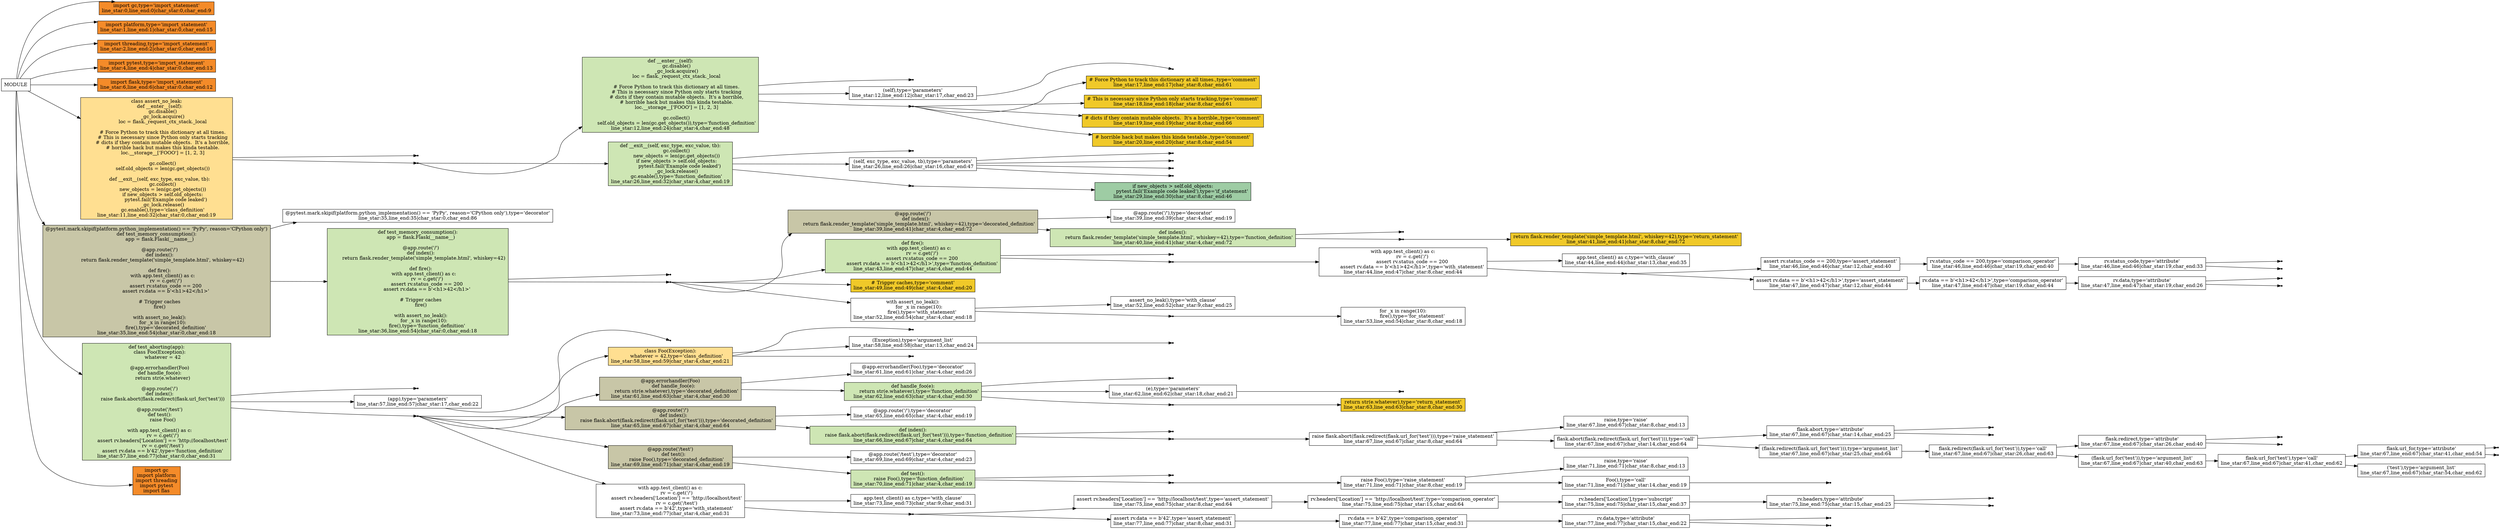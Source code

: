 digraph G{
rankdir="LR";
"MODULE"[shape="box",fillcolor="white",style=filled];
"import gc,type='import_statement'\nline_star:0,line_end:0|char_star:0,char_end:9"[shape="box",fillcolor="#f48b29",style=filled];
"MODULE"->"import gc,type='import_statement'\nline_star:0,line_end:0|char_star:0,char_end:9";
"import platform,type='import_statement'\nline_star:1,line_end:1|char_star:0,char_end:15"[shape="box",fillcolor="#f48b29",style=filled];
"MODULE"->"import platform,type='import_statement'\nline_star:1,line_end:1|char_star:0,char_end:15";
"import threading,type='import_statement'\nline_star:2,line_end:2|char_star:0,char_end:16"[shape="box",fillcolor="#f48b29",style=filled];
"MODULE"->"import threading,type='import_statement'\nline_star:2,line_end:2|char_star:0,char_end:16";
"import pytest,type='import_statement'\nline_star:4,line_end:4|char_star:0,char_end:13"[shape="box",fillcolor="#f48b29",style=filled];
"MODULE"->"import pytest,type='import_statement'\nline_star:4,line_end:4|char_star:0,char_end:13";
"import flask,type='import_statement'\nline_star:6,line_end:6|char_star:0,char_end:12"[shape="box",fillcolor="#f48b29",style=filled];
"MODULE"->"import flask,type='import_statement'\nline_star:6,line_end:6|char_star:0,char_end:12";
"class assert_no_leak:\n    def __enter__(self):\n        gc.disable()\n        _gc_lock.acquire()\n        loc = flask._request_ctx_stack._local\n\n        # Force Python to track this dictionary at all times.\n        # This is necessary since Python only starts tracking\n        # dicts if they contain mutable objects.  It's a horrible,\n        # horrible hack but makes this kinda testable.\n        loc.__storage__['FOOO'] = [1, 2, 3]\n\n        gc.collect()\n        self.old_objects = len(gc.get_objects())\n\n    def __exit__(self, exc_type, exc_value, tb):\n        gc.collect()\n        new_objects = len(gc.get_objects())\n        if new_objects > self.old_objects:\n            pytest.fail('Example code leaked')\n        _gc_lock.release()\n        gc.enable(),type='class_definition'\nline_star:11,line_end:32|char_star:0,char_end:19"[shape="box",fillcolor="#ffdf91",style=filled];
"MODULE"->"class assert_no_leak:\n    def __enter__(self):\n        gc.disable()\n        _gc_lock.acquire()\n        loc = flask._request_ctx_stack._local\n\n        # Force Python to track this dictionary at all times.\n        # This is necessary since Python only starts tracking\n        # dicts if they contain mutable objects.  It's a horrible,\n        # horrible hack but makes this kinda testable.\n        loc.__storage__['FOOO'] = [1, 2, 3]\n\n        gc.collect()\n        self.old_objects = len(gc.get_objects())\n\n    def __exit__(self, exc_type, exc_value, tb):\n        gc.collect()\n        new_objects = len(gc.get_objects())\n        if new_objects > self.old_objects:\n            pytest.fail('Example code leaked')\n        _gc_lock.release()\n        gc.enable(),type='class_definition'\nline_star:11,line_end:32|char_star:0,char_end:19";
"assert_no_leak,type='identifier'\nline_star:11,line_end:11|char_star:6,char_end:20"[shape="point",fillcolor="#121013",style=filled];
"class assert_no_leak:\n    def __enter__(self):\n        gc.disable()\n        _gc_lock.acquire()\n        loc = flask._request_ctx_stack._local\n\n        # Force Python to track this dictionary at all times.\n        # This is necessary since Python only starts tracking\n        # dicts if they contain mutable objects.  It's a horrible,\n        # horrible hack but makes this kinda testable.\n        loc.__storage__['FOOO'] = [1, 2, 3]\n\n        gc.collect()\n        self.old_objects = len(gc.get_objects())\n\n    def __exit__(self, exc_type, exc_value, tb):\n        gc.collect()\n        new_objects = len(gc.get_objects())\n        if new_objects > self.old_objects:\n            pytest.fail('Example code leaked')\n        _gc_lock.release()\n        gc.enable(),type='class_definition'\nline_star:11,line_end:32|char_star:0,char_end:19"->"assert_no_leak,type='identifier'\nline_star:11,line_end:11|char_star:6,char_end:20";
"type='INFORMATION BLOCK'\nline_star:12,line_end:32|char_star:4,char_end:19"[shape="point",fillcolor="#121013",style=filled];
"class assert_no_leak:\n    def __enter__(self):\n        gc.disable()\n        _gc_lock.acquire()\n        loc = flask._request_ctx_stack._local\n\n        # Force Python to track this dictionary at all times.\n        # This is necessary since Python only starts tracking\n        # dicts if they contain mutable objects.  It's a horrible,\n        # horrible hack but makes this kinda testable.\n        loc.__storage__['FOOO'] = [1, 2, 3]\n\n        gc.collect()\n        self.old_objects = len(gc.get_objects())\n\n    def __exit__(self, exc_type, exc_value, tb):\n        gc.collect()\n        new_objects = len(gc.get_objects())\n        if new_objects > self.old_objects:\n            pytest.fail('Example code leaked')\n        _gc_lock.release()\n        gc.enable(),type='class_definition'\nline_star:11,line_end:32|char_star:0,char_end:19"->"type='INFORMATION BLOCK'\nline_star:12,line_end:32|char_star:4,char_end:19";
"def __enter__(self):\n        gc.disable()\n        _gc_lock.acquire()\n        loc = flask._request_ctx_stack._local\n\n        # Force Python to track this dictionary at all times.\n        # This is necessary since Python only starts tracking\n        # dicts if they contain mutable objects.  It's a horrible,\n        # horrible hack but makes this kinda testable.\n        loc.__storage__['FOOO'] = [1, 2, 3]\n\n        gc.collect()\n        self.old_objects = len(gc.get_objects()),type='function_definition'\nline_star:12,line_end:24|char_star:4,char_end:48"[shape="box",fillcolor="#cee6b4",style=filled];
"type='INFORMATION BLOCK'\nline_star:12,line_end:32|char_star:4,char_end:19"->"def __enter__(self):\n        gc.disable()\n        _gc_lock.acquire()\n        loc = flask._request_ctx_stack._local\n\n        # Force Python to track this dictionary at all times.\n        # This is necessary since Python only starts tracking\n        # dicts if they contain mutable objects.  It's a horrible,\n        # horrible hack but makes this kinda testable.\n        loc.__storage__['FOOO'] = [1, 2, 3]\n\n        gc.collect()\n        self.old_objects = len(gc.get_objects()),type='function_definition'\nline_star:12,line_end:24|char_star:4,char_end:48";
"__enter__,type='identifier'\nline_star:12,line_end:12|char_star:8,char_end:17"[shape="point",fillcolor="#121013",style=filled];
"def __enter__(self):\n        gc.disable()\n        _gc_lock.acquire()\n        loc = flask._request_ctx_stack._local\n\n        # Force Python to track this dictionary at all times.\n        # This is necessary since Python only starts tracking\n        # dicts if they contain mutable objects.  It's a horrible,\n        # horrible hack but makes this kinda testable.\n        loc.__storage__['FOOO'] = [1, 2, 3]\n\n        gc.collect()\n        self.old_objects = len(gc.get_objects()),type='function_definition'\nline_star:12,line_end:24|char_star:4,char_end:48"->"__enter__,type='identifier'\nline_star:12,line_end:12|char_star:8,char_end:17";
"(self),type='parameters'\nline_star:12,line_end:12|char_star:17,char_end:23"[shape="box",fillcolor="white",style=filled];
"def __enter__(self):\n        gc.disable()\n        _gc_lock.acquire()\n        loc = flask._request_ctx_stack._local\n\n        # Force Python to track this dictionary at all times.\n        # This is necessary since Python only starts tracking\n        # dicts if they contain mutable objects.  It's a horrible,\n        # horrible hack but makes this kinda testable.\n        loc.__storage__['FOOO'] = [1, 2, 3]\n\n        gc.collect()\n        self.old_objects = len(gc.get_objects()),type='function_definition'\nline_star:12,line_end:24|char_star:4,char_end:48"->"(self),type='parameters'\nline_star:12,line_end:12|char_star:17,char_end:23";
"self,type='identifier'\nline_star:12,line_end:12|char_star:18,char_end:22"[shape="point",fillcolor="#121013",style=filled];
"(self),type='parameters'\nline_star:12,line_end:12|char_star:17,char_end:23"->"self,type='identifier'\nline_star:12,line_end:12|char_star:18,char_end:22";
"type='INFORMATION BLOCK'\nline_star:13,line_end:24|char_star:8,char_end:48"[shape="point",fillcolor="#121013",style=filled];
"def __enter__(self):\n        gc.disable()\n        _gc_lock.acquire()\n        loc = flask._request_ctx_stack._local\n\n        # Force Python to track this dictionary at all times.\n        # This is necessary since Python only starts tracking\n        # dicts if they contain mutable objects.  It's a horrible,\n        # horrible hack but makes this kinda testable.\n        loc.__storage__['FOOO'] = [1, 2, 3]\n\n        gc.collect()\n        self.old_objects = len(gc.get_objects()),type='function_definition'\nline_star:12,line_end:24|char_star:4,char_end:48"->"type='INFORMATION BLOCK'\nline_star:13,line_end:24|char_star:8,char_end:48";
"# Force Python to track this dictionary at all times.,type='comment'\nline_star:17,line_end:17|char_star:8,char_end:61"[shape="box",fillcolor="#f0c929",style=filled];
"type='INFORMATION BLOCK'\nline_star:13,line_end:24|char_star:8,char_end:48"->"# Force Python to track this dictionary at all times.,type='comment'\nline_star:17,line_end:17|char_star:8,char_end:61";
"# This is necessary since Python only starts tracking,type='comment'\nline_star:18,line_end:18|char_star:8,char_end:61"[shape="box",fillcolor="#f0c929",style=filled];
"type='INFORMATION BLOCK'\nline_star:13,line_end:24|char_star:8,char_end:48"->"# This is necessary since Python only starts tracking,type='comment'\nline_star:18,line_end:18|char_star:8,char_end:61";
"# dicts if they contain mutable objects.  It's a horrible,,type='comment'\nline_star:19,line_end:19|char_star:8,char_end:66"[shape="box",fillcolor="#f0c929",style=filled];
"type='INFORMATION BLOCK'\nline_star:13,line_end:24|char_star:8,char_end:48"->"# dicts if they contain mutable objects.  It's a horrible,,type='comment'\nline_star:19,line_end:19|char_star:8,char_end:66";
"# horrible hack but makes this kinda testable.,type='comment'\nline_star:20,line_end:20|char_star:8,char_end:54"[shape="box",fillcolor="#f0c929",style=filled];
"type='INFORMATION BLOCK'\nline_star:13,line_end:24|char_star:8,char_end:48"->"# horrible hack but makes this kinda testable.,type='comment'\nline_star:20,line_end:20|char_star:8,char_end:54";
"def __exit__(self, exc_type, exc_value, tb):\n        gc.collect()\n        new_objects = len(gc.get_objects())\n        if new_objects > self.old_objects:\n            pytest.fail('Example code leaked')\n        _gc_lock.release()\n        gc.enable(),type='function_definition'\nline_star:26,line_end:32|char_star:4,char_end:19"[shape="box",fillcolor="#cee6b4",style=filled];
"type='INFORMATION BLOCK'\nline_star:12,line_end:32|char_star:4,char_end:19"->"def __exit__(self, exc_type, exc_value, tb):\n        gc.collect()\n        new_objects = len(gc.get_objects())\n        if new_objects > self.old_objects:\n            pytest.fail('Example code leaked')\n        _gc_lock.release()\n        gc.enable(),type='function_definition'\nline_star:26,line_end:32|char_star:4,char_end:19";
"__exit__,type='identifier'\nline_star:26,line_end:26|char_star:8,char_end:16"[shape="point",fillcolor="#121013",style=filled];
"def __exit__(self, exc_type, exc_value, tb):\n        gc.collect()\n        new_objects = len(gc.get_objects())\n        if new_objects > self.old_objects:\n            pytest.fail('Example code leaked')\n        _gc_lock.release()\n        gc.enable(),type='function_definition'\nline_star:26,line_end:32|char_star:4,char_end:19"->"__exit__,type='identifier'\nline_star:26,line_end:26|char_star:8,char_end:16";
"(self, exc_type, exc_value, tb),type='parameters'\nline_star:26,line_end:26|char_star:16,char_end:47"[shape="box",fillcolor="white",style=filled];
"def __exit__(self, exc_type, exc_value, tb):\n        gc.collect()\n        new_objects = len(gc.get_objects())\n        if new_objects > self.old_objects:\n            pytest.fail('Example code leaked')\n        _gc_lock.release()\n        gc.enable(),type='function_definition'\nline_star:26,line_end:32|char_star:4,char_end:19"->"(self, exc_type, exc_value, tb),type='parameters'\nline_star:26,line_end:26|char_star:16,char_end:47";
"self,type='identifier'\nline_star:26,line_end:26|char_star:17,char_end:21"[shape="point",fillcolor="#121013",style=filled];
"(self, exc_type, exc_value, tb),type='parameters'\nline_star:26,line_end:26|char_star:16,char_end:47"->"self,type='identifier'\nline_star:26,line_end:26|char_star:17,char_end:21";
"exc_type,type='identifier'\nline_star:26,line_end:26|char_star:23,char_end:31"[shape="point",fillcolor="#121013",style=filled];
"(self, exc_type, exc_value, tb),type='parameters'\nline_star:26,line_end:26|char_star:16,char_end:47"->"exc_type,type='identifier'\nline_star:26,line_end:26|char_star:23,char_end:31";
"exc_value,type='identifier'\nline_star:26,line_end:26|char_star:33,char_end:42"[shape="point",fillcolor="#121013",style=filled];
"(self, exc_type, exc_value, tb),type='parameters'\nline_star:26,line_end:26|char_star:16,char_end:47"->"exc_value,type='identifier'\nline_star:26,line_end:26|char_star:33,char_end:42";
"tb,type='identifier'\nline_star:26,line_end:26|char_star:44,char_end:46"[shape="point",fillcolor="#121013",style=filled];
"(self, exc_type, exc_value, tb),type='parameters'\nline_star:26,line_end:26|char_star:16,char_end:47"->"tb,type='identifier'\nline_star:26,line_end:26|char_star:44,char_end:46";
"type='INFORMATION BLOCK'\nline_star:27,line_end:32|char_star:8,char_end:19"[shape="point",fillcolor="#121013",style=filled];
"def __exit__(self, exc_type, exc_value, tb):\n        gc.collect()\n        new_objects = len(gc.get_objects())\n        if new_objects > self.old_objects:\n            pytest.fail('Example code leaked')\n        _gc_lock.release()\n        gc.enable(),type='function_definition'\nline_star:26,line_end:32|char_star:4,char_end:19"->"type='INFORMATION BLOCK'\nline_star:27,line_end:32|char_star:8,char_end:19";
"if new_objects > self.old_objects:\n            pytest.fail('Example code leaked'),type='if_statement'\nline_star:29,line_end:30|char_star:8,char_end:46"[shape="box",fillcolor="#9ecca4",style=filled];
"type='INFORMATION BLOCK'\nline_star:27,line_end:32|char_star:8,char_end:19"->"if new_objects > self.old_objects:\n            pytest.fail('Example code leaked'),type='if_statement'\nline_star:29,line_end:30|char_star:8,char_end:46";
"@pytest.mark.skipif(platform.python_implementation() == 'PyPy', reason='CPython only')\ndef test_memory_consumption():\n    app = flask.Flask(__name__)\n\n    @app.route('/')\n    def index():\n        return flask.render_template('simple_template.html', whiskey=42)\n\n    def fire():\n        with app.test_client() as c:\n            rv = c.get('/')\n            assert rv.status_code == 200\n            assert rv.data == b'<h1>42</h1>'\n\n    # Trigger caches\n    fire()\n\n    with assert_no_leak():\n        for _x in range(10):\n            fire(),type='decorated_definition'\nline_star:35,line_end:54|char_star:0,char_end:18"[shape="box",fillcolor="#c8c6a7",style=filled];
"MODULE"->"@pytest.mark.skipif(platform.python_implementation() == 'PyPy', reason='CPython only')\ndef test_memory_consumption():\n    app = flask.Flask(__name__)\n\n    @app.route('/')\n    def index():\n        return flask.render_template('simple_template.html', whiskey=42)\n\n    def fire():\n        with app.test_client() as c:\n            rv = c.get('/')\n            assert rv.status_code == 200\n            assert rv.data == b'<h1>42</h1>'\n\n    # Trigger caches\n    fire()\n\n    with assert_no_leak():\n        for _x in range(10):\n            fire(),type='decorated_definition'\nline_star:35,line_end:54|char_star:0,char_end:18";
"@pytest.mark.skipif(platform.python_implementation() == 'PyPy', reason='CPython only'),type='decorator'\nline_star:35,line_end:35|char_star:0,char_end:86"[shape="box",fillcolor="white",style=filled];
"@pytest.mark.skipif(platform.python_implementation() == 'PyPy', reason='CPython only')\ndef test_memory_consumption():\n    app = flask.Flask(__name__)\n\n    @app.route('/')\n    def index():\n        return flask.render_template('simple_template.html', whiskey=42)\n\n    def fire():\n        with app.test_client() as c:\n            rv = c.get('/')\n            assert rv.status_code == 200\n            assert rv.data == b'<h1>42</h1>'\n\n    # Trigger caches\n    fire()\n\n    with assert_no_leak():\n        for _x in range(10):\n            fire(),type='decorated_definition'\nline_star:35,line_end:54|char_star:0,char_end:18"->"@pytest.mark.skipif(platform.python_implementation() == 'PyPy', reason='CPython only'),type='decorator'\nline_star:35,line_end:35|char_star:0,char_end:86";
"def test_memory_consumption():\n    app = flask.Flask(__name__)\n\n    @app.route('/')\n    def index():\n        return flask.render_template('simple_template.html', whiskey=42)\n\n    def fire():\n        with app.test_client() as c:\n            rv = c.get('/')\n            assert rv.status_code == 200\n            assert rv.data == b'<h1>42</h1>'\n\n    # Trigger caches\n    fire()\n\n    with assert_no_leak():\n        for _x in range(10):\n            fire(),type='function_definition'\nline_star:36,line_end:54|char_star:0,char_end:18"[shape="box",fillcolor="#cee6b4",style=filled];
"@pytest.mark.skipif(platform.python_implementation() == 'PyPy', reason='CPython only')\ndef test_memory_consumption():\n    app = flask.Flask(__name__)\n\n    @app.route('/')\n    def index():\n        return flask.render_template('simple_template.html', whiskey=42)\n\n    def fire():\n        with app.test_client() as c:\n            rv = c.get('/')\n            assert rv.status_code == 200\n            assert rv.data == b'<h1>42</h1>'\n\n    # Trigger caches\n    fire()\n\n    with assert_no_leak():\n        for _x in range(10):\n            fire(),type='decorated_definition'\nline_star:35,line_end:54|char_star:0,char_end:18"->"def test_memory_consumption():\n    app = flask.Flask(__name__)\n\n    @app.route('/')\n    def index():\n        return flask.render_template('simple_template.html', whiskey=42)\n\n    def fire():\n        with app.test_client() as c:\n            rv = c.get('/')\n            assert rv.status_code == 200\n            assert rv.data == b'<h1>42</h1>'\n\n    # Trigger caches\n    fire()\n\n    with assert_no_leak():\n        for _x in range(10):\n            fire(),type='function_definition'\nline_star:36,line_end:54|char_star:0,char_end:18";
"test_memory_consumption,type='identifier'\nline_star:36,line_end:36|char_star:4,char_end:27"[shape="point",fillcolor="#121013",style=filled];
"def test_memory_consumption():\n    app = flask.Flask(__name__)\n\n    @app.route('/')\n    def index():\n        return flask.render_template('simple_template.html', whiskey=42)\n\n    def fire():\n        with app.test_client() as c:\n            rv = c.get('/')\n            assert rv.status_code == 200\n            assert rv.data == b'<h1>42</h1>'\n\n    # Trigger caches\n    fire()\n\n    with assert_no_leak():\n        for _x in range(10):\n            fire(),type='function_definition'\nline_star:36,line_end:54|char_star:0,char_end:18"->"test_memory_consumption,type='identifier'\nline_star:36,line_end:36|char_star:4,char_end:27";
"type='INFORMATION BLOCK'\nline_star:37,line_end:54|char_star:4,char_end:18"[shape="point",fillcolor="#121013",style=filled];
"def test_memory_consumption():\n    app = flask.Flask(__name__)\n\n    @app.route('/')\n    def index():\n        return flask.render_template('simple_template.html', whiskey=42)\n\n    def fire():\n        with app.test_client() as c:\n            rv = c.get('/')\n            assert rv.status_code == 200\n            assert rv.data == b'<h1>42</h1>'\n\n    # Trigger caches\n    fire()\n\n    with assert_no_leak():\n        for _x in range(10):\n            fire(),type='function_definition'\nline_star:36,line_end:54|char_star:0,char_end:18"->"type='INFORMATION BLOCK'\nline_star:37,line_end:54|char_star:4,char_end:18";
"@app.route('/')\n    def index():\n        return flask.render_template('simple_template.html', whiskey=42),type='decorated_definition'\nline_star:39,line_end:41|char_star:4,char_end:72"[shape="box",fillcolor="#c8c6a7",style=filled];
"type='INFORMATION BLOCK'\nline_star:37,line_end:54|char_star:4,char_end:18"->"@app.route('/')\n    def index():\n        return flask.render_template('simple_template.html', whiskey=42),type='decorated_definition'\nline_star:39,line_end:41|char_star:4,char_end:72";
"@app.route('/'),type='decorator'\nline_star:39,line_end:39|char_star:4,char_end:19"[shape="box",fillcolor="white",style=filled];
"@app.route('/')\n    def index():\n        return flask.render_template('simple_template.html', whiskey=42),type='decorated_definition'\nline_star:39,line_end:41|char_star:4,char_end:72"->"@app.route('/'),type='decorator'\nline_star:39,line_end:39|char_star:4,char_end:19";
"def index():\n        return flask.render_template('simple_template.html', whiskey=42),type='function_definition'\nline_star:40,line_end:41|char_star:4,char_end:72"[shape="box",fillcolor="#cee6b4",style=filled];
"@app.route('/')\n    def index():\n        return flask.render_template('simple_template.html', whiskey=42),type='decorated_definition'\nline_star:39,line_end:41|char_star:4,char_end:72"->"def index():\n        return flask.render_template('simple_template.html', whiskey=42),type='function_definition'\nline_star:40,line_end:41|char_star:4,char_end:72";
"index,type='identifier'\nline_star:40,line_end:40|char_star:8,char_end:13"[shape="point",fillcolor="#121013",style=filled];
"def index():\n        return flask.render_template('simple_template.html', whiskey=42),type='function_definition'\nline_star:40,line_end:41|char_star:4,char_end:72"->"index,type='identifier'\nline_star:40,line_end:40|char_star:8,char_end:13";
"type='INFORMATION BLOCK'\nline_star:41,line_end:41|char_star:8,char_end:72"[shape="point",fillcolor="#121013",style=filled];
"def index():\n        return flask.render_template('simple_template.html', whiskey=42),type='function_definition'\nline_star:40,line_end:41|char_star:4,char_end:72"->"type='INFORMATION BLOCK'\nline_star:41,line_end:41|char_star:8,char_end:72";
"return flask.render_template('simple_template.html', whiskey=42),type='return_statement'\nline_star:41,line_end:41|char_star:8,char_end:72"[shape="box",fillcolor="#f0c929",style=filled];
"type='INFORMATION BLOCK'\nline_star:41,line_end:41|char_star:8,char_end:72"->"return flask.render_template('simple_template.html', whiskey=42),type='return_statement'\nline_star:41,line_end:41|char_star:8,char_end:72";
"def fire():\n        with app.test_client() as c:\n            rv = c.get('/')\n            assert rv.status_code == 200\n            assert rv.data == b'<h1>42</h1>',type='function_definition'\nline_star:43,line_end:47|char_star:4,char_end:44"[shape="box",fillcolor="#cee6b4",style=filled];
"type='INFORMATION BLOCK'\nline_star:37,line_end:54|char_star:4,char_end:18"->"def fire():\n        with app.test_client() as c:\n            rv = c.get('/')\n            assert rv.status_code == 200\n            assert rv.data == b'<h1>42</h1>',type='function_definition'\nline_star:43,line_end:47|char_star:4,char_end:44";
"fire,type='identifier'\nline_star:43,line_end:43|char_star:8,char_end:12"[shape="point",fillcolor="#121013",style=filled];
"def fire():\n        with app.test_client() as c:\n            rv = c.get('/')\n            assert rv.status_code == 200\n            assert rv.data == b'<h1>42</h1>',type='function_definition'\nline_star:43,line_end:47|char_star:4,char_end:44"->"fire,type='identifier'\nline_star:43,line_end:43|char_star:8,char_end:12";
"type='INFORMATION BLOCK'\nline_star:44,line_end:47|char_star:8,char_end:44"[shape="point",fillcolor="#121013",style=filled];
"def fire():\n        with app.test_client() as c:\n            rv = c.get('/')\n            assert rv.status_code == 200\n            assert rv.data == b'<h1>42</h1>',type='function_definition'\nline_star:43,line_end:47|char_star:4,char_end:44"->"type='INFORMATION BLOCK'\nline_star:44,line_end:47|char_star:8,char_end:44";
"with app.test_client() as c:\n            rv = c.get('/')\n            assert rv.status_code == 200\n            assert rv.data == b'<h1>42</h1>',type='with_statement'\nline_star:44,line_end:47|char_star:8,char_end:44"[shape="box",fillcolor="white",style=filled];
"type='INFORMATION BLOCK'\nline_star:44,line_end:47|char_star:8,char_end:44"->"with app.test_client() as c:\n            rv = c.get('/')\n            assert rv.status_code == 200\n            assert rv.data == b'<h1>42</h1>',type='with_statement'\nline_star:44,line_end:47|char_star:8,char_end:44";
"app.test_client() as c,type='with_clause'\nline_star:44,line_end:44|char_star:13,char_end:35"[shape="box",fillcolor="white",style=filled];
"with app.test_client() as c:\n            rv = c.get('/')\n            assert rv.status_code == 200\n            assert rv.data == b'<h1>42</h1>',type='with_statement'\nline_star:44,line_end:47|char_star:8,char_end:44"->"app.test_client() as c,type='with_clause'\nline_star:44,line_end:44|char_star:13,char_end:35";
"type='INFORMATION BLOCK'\nline_star:45,line_end:47|char_star:12,char_end:44"[shape="point",fillcolor="#121013",style=filled];
"with app.test_client() as c:\n            rv = c.get('/')\n            assert rv.status_code == 200\n            assert rv.data == b'<h1>42</h1>',type='with_statement'\nline_star:44,line_end:47|char_star:8,char_end:44"->"type='INFORMATION BLOCK'\nline_star:45,line_end:47|char_star:12,char_end:44";
"assert rv.status_code == 200,type='assert_statement'\nline_star:46,line_end:46|char_star:12,char_end:40"[shape="box",fillcolor="white",style=filled];
"type='INFORMATION BLOCK'\nline_star:45,line_end:47|char_star:12,char_end:44"->"assert rv.status_code == 200,type='assert_statement'\nline_star:46,line_end:46|char_star:12,char_end:40";
"rv.status_code == 200,type='comparison_operator'\nline_star:46,line_end:46|char_star:19,char_end:40"[shape="box",fillcolor="white",style=filled];
"assert rv.status_code == 200,type='assert_statement'\nline_star:46,line_end:46|char_star:12,char_end:40"->"rv.status_code == 200,type='comparison_operator'\nline_star:46,line_end:46|char_star:19,char_end:40";
"rv.status_code,type='attribute'\nline_star:46,line_end:46|char_star:19,char_end:33"[shape="box",fillcolor="white",style=filled];
"rv.status_code == 200,type='comparison_operator'\nline_star:46,line_end:46|char_star:19,char_end:40"->"rv.status_code,type='attribute'\nline_star:46,line_end:46|char_star:19,char_end:33";
"rv,type='identifier'\nline_star:46,line_end:46|char_star:19,char_end:21"[shape="point",fillcolor="#121013",style=filled];
"rv.status_code,type='attribute'\nline_star:46,line_end:46|char_star:19,char_end:33"->"rv,type='identifier'\nline_star:46,line_end:46|char_star:19,char_end:21";
"status_code,type='identifier'\nline_star:46,line_end:46|char_star:22,char_end:33"[shape="point",fillcolor="#121013",style=filled];
"rv.status_code,type='attribute'\nline_star:46,line_end:46|char_star:19,char_end:33"->"status_code,type='identifier'\nline_star:46,line_end:46|char_star:22,char_end:33";
"assert rv.data == b'<h1>42</h1>',type='assert_statement'\nline_star:47,line_end:47|char_star:12,char_end:44"[shape="box",fillcolor="white",style=filled];
"type='INFORMATION BLOCK'\nline_star:45,line_end:47|char_star:12,char_end:44"->"assert rv.data == b'<h1>42</h1>',type='assert_statement'\nline_star:47,line_end:47|char_star:12,char_end:44";
"rv.data == b'<h1>42</h1>',type='comparison_operator'\nline_star:47,line_end:47|char_star:19,char_end:44"[shape="box",fillcolor="white",style=filled];
"assert rv.data == b'<h1>42</h1>',type='assert_statement'\nline_star:47,line_end:47|char_star:12,char_end:44"->"rv.data == b'<h1>42</h1>',type='comparison_operator'\nline_star:47,line_end:47|char_star:19,char_end:44";
"rv.data,type='attribute'\nline_star:47,line_end:47|char_star:19,char_end:26"[shape="box",fillcolor="white",style=filled];
"rv.data == b'<h1>42</h1>',type='comparison_operator'\nline_star:47,line_end:47|char_star:19,char_end:44"->"rv.data,type='attribute'\nline_star:47,line_end:47|char_star:19,char_end:26";
"rv,type='identifier'\nline_star:47,line_end:47|char_star:19,char_end:21"[shape="point",fillcolor="#121013",style=filled];
"rv.data,type='attribute'\nline_star:47,line_end:47|char_star:19,char_end:26"->"rv,type='identifier'\nline_star:47,line_end:47|char_star:19,char_end:21";
"data,type='identifier'\nline_star:47,line_end:47|char_star:22,char_end:26"[shape="point",fillcolor="#121013",style=filled];
"rv.data,type='attribute'\nline_star:47,line_end:47|char_star:19,char_end:26"->"data,type='identifier'\nline_star:47,line_end:47|char_star:22,char_end:26";
"# Trigger caches,type='comment'\nline_star:49,line_end:49|char_star:4,char_end:20"[shape="box",fillcolor="#f0c929",style=filled];
"type='INFORMATION BLOCK'\nline_star:37,line_end:54|char_star:4,char_end:18"->"# Trigger caches,type='comment'\nline_star:49,line_end:49|char_star:4,char_end:20";
"with assert_no_leak():\n        for _x in range(10):\n            fire(),type='with_statement'\nline_star:52,line_end:54|char_star:4,char_end:18"[shape="box",fillcolor="white",style=filled];
"type='INFORMATION BLOCK'\nline_star:37,line_end:54|char_star:4,char_end:18"->"with assert_no_leak():\n        for _x in range(10):\n            fire(),type='with_statement'\nline_star:52,line_end:54|char_star:4,char_end:18";
"assert_no_leak(),type='with_clause'\nline_star:52,line_end:52|char_star:9,char_end:25"[shape="box",fillcolor="white",style=filled];
"with assert_no_leak():\n        for _x in range(10):\n            fire(),type='with_statement'\nline_star:52,line_end:54|char_star:4,char_end:18"->"assert_no_leak(),type='with_clause'\nline_star:52,line_end:52|char_star:9,char_end:25";
"type='INFORMATION BLOCK'\nline_star:53,line_end:54|char_star:8,char_end:18"[shape="point",fillcolor="#121013",style=filled];
"with assert_no_leak():\n        for _x in range(10):\n            fire(),type='with_statement'\nline_star:52,line_end:54|char_star:4,char_end:18"->"type='INFORMATION BLOCK'\nline_star:53,line_end:54|char_star:8,char_end:18";
"for _x in range(10):\n            fire(),type='for_statement'\nline_star:53,line_end:54|char_star:8,char_end:18"[shape="box",fillcolor="white",style=filled];
"type='INFORMATION BLOCK'\nline_star:53,line_end:54|char_star:8,char_end:18"->"for _x in range(10):\n            fire(),type='for_statement'\nline_star:53,line_end:54|char_star:8,char_end:18";
"def test_aborting(app):\n    class Foo(Exception):\n        whatever = 42\n\n    @app.errorhandler(Foo)\n    def handle_foo(e):\n        return str(e.whatever)\n\n    @app.route('/')\n    def index():\n        raise flask.abort(flask.redirect(flask.url_for('test')))\n\n    @app.route('/test')\n    def test():\n        raise Foo()\n\n    with app.test_client() as c:\n        rv = c.get('/')\n        assert rv.headers['Location'] == 'http://localhost/test'\n        rv = c.get('/test')\n        assert rv.data == b'42',type='function_definition'\nline_star:57,line_end:77|char_star:0,char_end:31"[shape="box",fillcolor="#cee6b4",style=filled];
"MODULE"->"def test_aborting(app):\n    class Foo(Exception):\n        whatever = 42\n\n    @app.errorhandler(Foo)\n    def handle_foo(e):\n        return str(e.whatever)\n\n    @app.route('/')\n    def index():\n        raise flask.abort(flask.redirect(flask.url_for('test')))\n\n    @app.route('/test')\n    def test():\n        raise Foo()\n\n    with app.test_client() as c:\n        rv = c.get('/')\n        assert rv.headers['Location'] == 'http://localhost/test'\n        rv = c.get('/test')\n        assert rv.data == b'42',type='function_definition'\nline_star:57,line_end:77|char_star:0,char_end:31";
"test_aborting,type='identifier'\nline_star:57,line_end:57|char_star:4,char_end:17"[shape="point",fillcolor="#121013",style=filled];
"def test_aborting(app):\n    class Foo(Exception):\n        whatever = 42\n\n    @app.errorhandler(Foo)\n    def handle_foo(e):\n        return str(e.whatever)\n\n    @app.route('/')\n    def index():\n        raise flask.abort(flask.redirect(flask.url_for('test')))\n\n    @app.route('/test')\n    def test():\n        raise Foo()\n\n    with app.test_client() as c:\n        rv = c.get('/')\n        assert rv.headers['Location'] == 'http://localhost/test'\n        rv = c.get('/test')\n        assert rv.data == b'42',type='function_definition'\nline_star:57,line_end:77|char_star:0,char_end:31"->"test_aborting,type='identifier'\nline_star:57,line_end:57|char_star:4,char_end:17";
"(app),type='parameters'\nline_star:57,line_end:57|char_star:17,char_end:22"[shape="box",fillcolor="white",style=filled];
"def test_aborting(app):\n    class Foo(Exception):\n        whatever = 42\n\n    @app.errorhandler(Foo)\n    def handle_foo(e):\n        return str(e.whatever)\n\n    @app.route('/')\n    def index():\n        raise flask.abort(flask.redirect(flask.url_for('test')))\n\n    @app.route('/test')\n    def test():\n        raise Foo()\n\n    with app.test_client() as c:\n        rv = c.get('/')\n        assert rv.headers['Location'] == 'http://localhost/test'\n        rv = c.get('/test')\n        assert rv.data == b'42',type='function_definition'\nline_star:57,line_end:77|char_star:0,char_end:31"->"(app),type='parameters'\nline_star:57,line_end:57|char_star:17,char_end:22";
"app,type='identifier'\nline_star:57,line_end:57|char_star:18,char_end:21"[shape="point",fillcolor="#121013",style=filled];
"(app),type='parameters'\nline_star:57,line_end:57|char_star:17,char_end:22"->"app,type='identifier'\nline_star:57,line_end:57|char_star:18,char_end:21";
"type='INFORMATION BLOCK'\nline_star:58,line_end:77|char_star:4,char_end:31"[shape="point",fillcolor="#121013",style=filled];
"def test_aborting(app):\n    class Foo(Exception):\n        whatever = 42\n\n    @app.errorhandler(Foo)\n    def handle_foo(e):\n        return str(e.whatever)\n\n    @app.route('/')\n    def index():\n        raise flask.abort(flask.redirect(flask.url_for('test')))\n\n    @app.route('/test')\n    def test():\n        raise Foo()\n\n    with app.test_client() as c:\n        rv = c.get('/')\n        assert rv.headers['Location'] == 'http://localhost/test'\n        rv = c.get('/test')\n        assert rv.data == b'42',type='function_definition'\nline_star:57,line_end:77|char_star:0,char_end:31"->"type='INFORMATION BLOCK'\nline_star:58,line_end:77|char_star:4,char_end:31";
"class Foo(Exception):\n        whatever = 42,type='class_definition'\nline_star:58,line_end:59|char_star:4,char_end:21"[shape="box",fillcolor="#ffdf91",style=filled];
"type='INFORMATION BLOCK'\nline_star:58,line_end:77|char_star:4,char_end:31"->"class Foo(Exception):\n        whatever = 42,type='class_definition'\nline_star:58,line_end:59|char_star:4,char_end:21";
"Foo,type='identifier'\nline_star:58,line_end:58|char_star:10,char_end:13"[shape="point",fillcolor="#121013",style=filled];
"class Foo(Exception):\n        whatever = 42,type='class_definition'\nline_star:58,line_end:59|char_star:4,char_end:21"->"Foo,type='identifier'\nline_star:58,line_end:58|char_star:10,char_end:13";
"(Exception),type='argument_list'\nline_star:58,line_end:58|char_star:13,char_end:24"[shape="box",fillcolor="white",style=filled];
"class Foo(Exception):\n        whatever = 42,type='class_definition'\nline_star:58,line_end:59|char_star:4,char_end:21"->"(Exception),type='argument_list'\nline_star:58,line_end:58|char_star:13,char_end:24";
"Exception,type='identifier'\nline_star:58,line_end:58|char_star:14,char_end:23"[shape="point",fillcolor="#121013",style=filled];
"(Exception),type='argument_list'\nline_star:58,line_end:58|char_star:13,char_end:24"->"Exception,type='identifier'\nline_star:58,line_end:58|char_star:14,char_end:23";
"type='INFORMATION BLOCK'\nline_star:59,line_end:59|char_star:8,char_end:21"[shape="point",fillcolor="#121013",style=filled];
"class Foo(Exception):\n        whatever = 42,type='class_definition'\nline_star:58,line_end:59|char_star:4,char_end:21"->"type='INFORMATION BLOCK'\nline_star:59,line_end:59|char_star:8,char_end:21";
"@app.errorhandler(Foo)\n    def handle_foo(e):\n        return str(e.whatever),type='decorated_definition'\nline_star:61,line_end:63|char_star:4,char_end:30"[shape="box",fillcolor="#c8c6a7",style=filled];
"type='INFORMATION BLOCK'\nline_star:58,line_end:77|char_star:4,char_end:31"->"@app.errorhandler(Foo)\n    def handle_foo(e):\n        return str(e.whatever),type='decorated_definition'\nline_star:61,line_end:63|char_star:4,char_end:30";
"@app.errorhandler(Foo),type='decorator'\nline_star:61,line_end:61|char_star:4,char_end:26"[shape="box",fillcolor="white",style=filled];
"@app.errorhandler(Foo)\n    def handle_foo(e):\n        return str(e.whatever),type='decorated_definition'\nline_star:61,line_end:63|char_star:4,char_end:30"->"@app.errorhandler(Foo),type='decorator'\nline_star:61,line_end:61|char_star:4,char_end:26";
"def handle_foo(e):\n        return str(e.whatever),type='function_definition'\nline_star:62,line_end:63|char_star:4,char_end:30"[shape="box",fillcolor="#cee6b4",style=filled];
"@app.errorhandler(Foo)\n    def handle_foo(e):\n        return str(e.whatever),type='decorated_definition'\nline_star:61,line_end:63|char_star:4,char_end:30"->"def handle_foo(e):\n        return str(e.whatever),type='function_definition'\nline_star:62,line_end:63|char_star:4,char_end:30";
"handle_foo,type='identifier'\nline_star:62,line_end:62|char_star:8,char_end:18"[shape="point",fillcolor="#121013",style=filled];
"def handle_foo(e):\n        return str(e.whatever),type='function_definition'\nline_star:62,line_end:63|char_star:4,char_end:30"->"handle_foo,type='identifier'\nline_star:62,line_end:62|char_star:8,char_end:18";
"(e),type='parameters'\nline_star:62,line_end:62|char_star:18,char_end:21"[shape="box",fillcolor="white",style=filled];
"def handle_foo(e):\n        return str(e.whatever),type='function_definition'\nline_star:62,line_end:63|char_star:4,char_end:30"->"(e),type='parameters'\nline_star:62,line_end:62|char_star:18,char_end:21";
"e,type='identifier'\nline_star:62,line_end:62|char_star:19,char_end:20"[shape="point",fillcolor="#121013",style=filled];
"(e),type='parameters'\nline_star:62,line_end:62|char_star:18,char_end:21"->"e,type='identifier'\nline_star:62,line_end:62|char_star:19,char_end:20";
"type='INFORMATION BLOCK'\nline_star:63,line_end:63|char_star:8,char_end:30"[shape="point",fillcolor="#121013",style=filled];
"def handle_foo(e):\n        return str(e.whatever),type='function_definition'\nline_star:62,line_end:63|char_star:4,char_end:30"->"type='INFORMATION BLOCK'\nline_star:63,line_end:63|char_star:8,char_end:30";
"return str(e.whatever),type='return_statement'\nline_star:63,line_end:63|char_star:8,char_end:30"[shape="box",fillcolor="#f0c929",style=filled];
"type='INFORMATION BLOCK'\nline_star:63,line_end:63|char_star:8,char_end:30"->"return str(e.whatever),type='return_statement'\nline_star:63,line_end:63|char_star:8,char_end:30";
"@app.route('/')\n    def index():\n        raise flask.abort(flask.redirect(flask.url_for('test'))),type='decorated_definition'\nline_star:65,line_end:67|char_star:4,char_end:64"[shape="box",fillcolor="#c8c6a7",style=filled];
"type='INFORMATION BLOCK'\nline_star:58,line_end:77|char_star:4,char_end:31"->"@app.route('/')\n    def index():\n        raise flask.abort(flask.redirect(flask.url_for('test'))),type='decorated_definition'\nline_star:65,line_end:67|char_star:4,char_end:64";
"@app.route('/'),type='decorator'\nline_star:65,line_end:65|char_star:4,char_end:19"[shape="box",fillcolor="white",style=filled];
"@app.route('/')\n    def index():\n        raise flask.abort(flask.redirect(flask.url_for('test'))),type='decorated_definition'\nline_star:65,line_end:67|char_star:4,char_end:64"->"@app.route('/'),type='decorator'\nline_star:65,line_end:65|char_star:4,char_end:19";
"def index():\n        raise flask.abort(flask.redirect(flask.url_for('test'))),type='function_definition'\nline_star:66,line_end:67|char_star:4,char_end:64"[shape="box",fillcolor="#cee6b4",style=filled];
"@app.route('/')\n    def index():\n        raise flask.abort(flask.redirect(flask.url_for('test'))),type='decorated_definition'\nline_star:65,line_end:67|char_star:4,char_end:64"->"def index():\n        raise flask.abort(flask.redirect(flask.url_for('test'))),type='function_definition'\nline_star:66,line_end:67|char_star:4,char_end:64";
"index,type='identifier'\nline_star:66,line_end:66|char_star:8,char_end:13"[shape="point",fillcolor="#121013",style=filled];
"def index():\n        raise flask.abort(flask.redirect(flask.url_for('test'))),type='function_definition'\nline_star:66,line_end:67|char_star:4,char_end:64"->"index,type='identifier'\nline_star:66,line_end:66|char_star:8,char_end:13";
"type='INFORMATION BLOCK'\nline_star:67,line_end:67|char_star:8,char_end:64"[shape="point",fillcolor="#121013",style=filled];
"def index():\n        raise flask.abort(flask.redirect(flask.url_for('test'))),type='function_definition'\nline_star:66,line_end:67|char_star:4,char_end:64"->"type='INFORMATION BLOCK'\nline_star:67,line_end:67|char_star:8,char_end:64";
"raise flask.abort(flask.redirect(flask.url_for('test'))),type='raise_statement'\nline_star:67,line_end:67|char_star:8,char_end:64"[shape="box",fillcolor="white",style=filled];
"type='INFORMATION BLOCK'\nline_star:67,line_end:67|char_star:8,char_end:64"->"raise flask.abort(flask.redirect(flask.url_for('test'))),type='raise_statement'\nline_star:67,line_end:67|char_star:8,char_end:64";
"raise,type='raise'\nline_star:67,line_end:67|char_star:8,char_end:13"[shape="box",fillcolor="white",style=filled];
"raise flask.abort(flask.redirect(flask.url_for('test'))),type='raise_statement'\nline_star:67,line_end:67|char_star:8,char_end:64"->"raise,type='raise'\nline_star:67,line_end:67|char_star:8,char_end:13";
"flask.abort(flask.redirect(flask.url_for('test'))),type='call'\nline_star:67,line_end:67|char_star:14,char_end:64"[shape="box",fillcolor="white",style=filled];
"raise flask.abort(flask.redirect(flask.url_for('test'))),type='raise_statement'\nline_star:67,line_end:67|char_star:8,char_end:64"->"flask.abort(flask.redirect(flask.url_for('test'))),type='call'\nline_star:67,line_end:67|char_star:14,char_end:64";
"flask.abort,type='attribute'\nline_star:67,line_end:67|char_star:14,char_end:25"[shape="box",fillcolor="white",style=filled];
"flask.abort(flask.redirect(flask.url_for('test'))),type='call'\nline_star:67,line_end:67|char_star:14,char_end:64"->"flask.abort,type='attribute'\nline_star:67,line_end:67|char_star:14,char_end:25";
"flask,type='identifier'\nline_star:67,line_end:67|char_star:14,char_end:19"[shape="point",fillcolor="#121013",style=filled];
"flask.abort,type='attribute'\nline_star:67,line_end:67|char_star:14,char_end:25"->"flask,type='identifier'\nline_star:67,line_end:67|char_star:14,char_end:19";
"abort,type='identifier'\nline_star:67,line_end:67|char_star:20,char_end:25"[shape="point",fillcolor="#121013",style=filled];
"flask.abort,type='attribute'\nline_star:67,line_end:67|char_star:14,char_end:25"->"abort,type='identifier'\nline_star:67,line_end:67|char_star:20,char_end:25";
"(flask.redirect(flask.url_for('test'))),type='argument_list'\nline_star:67,line_end:67|char_star:25,char_end:64"[shape="box",fillcolor="white",style=filled];
"flask.abort(flask.redirect(flask.url_for('test'))),type='call'\nline_star:67,line_end:67|char_star:14,char_end:64"->"(flask.redirect(flask.url_for('test'))),type='argument_list'\nline_star:67,line_end:67|char_star:25,char_end:64";
"flask.redirect(flask.url_for('test')),type='call'\nline_star:67,line_end:67|char_star:26,char_end:63"[shape="box",fillcolor="white",style=filled];
"(flask.redirect(flask.url_for('test'))),type='argument_list'\nline_star:67,line_end:67|char_star:25,char_end:64"->"flask.redirect(flask.url_for('test')),type='call'\nline_star:67,line_end:67|char_star:26,char_end:63";
"flask.redirect,type='attribute'\nline_star:67,line_end:67|char_star:26,char_end:40"[shape="box",fillcolor="white",style=filled];
"flask.redirect(flask.url_for('test')),type='call'\nline_star:67,line_end:67|char_star:26,char_end:63"->"flask.redirect,type='attribute'\nline_star:67,line_end:67|char_star:26,char_end:40";
"flask,type='identifier'\nline_star:67,line_end:67|char_star:26,char_end:31"[shape="point",fillcolor="#121013",style=filled];
"flask.redirect,type='attribute'\nline_star:67,line_end:67|char_star:26,char_end:40"->"flask,type='identifier'\nline_star:67,line_end:67|char_star:26,char_end:31";
"redirect,type='identifier'\nline_star:67,line_end:67|char_star:32,char_end:40"[shape="point",fillcolor="#121013",style=filled];
"flask.redirect,type='attribute'\nline_star:67,line_end:67|char_star:26,char_end:40"->"redirect,type='identifier'\nline_star:67,line_end:67|char_star:32,char_end:40";
"(flask.url_for('test')),type='argument_list'\nline_star:67,line_end:67|char_star:40,char_end:63"[shape="box",fillcolor="white",style=filled];
"flask.redirect(flask.url_for('test')),type='call'\nline_star:67,line_end:67|char_star:26,char_end:63"->"(flask.url_for('test')),type='argument_list'\nline_star:67,line_end:67|char_star:40,char_end:63";
"flask.url_for('test'),type='call'\nline_star:67,line_end:67|char_star:41,char_end:62"[shape="box",fillcolor="white",style=filled];
"(flask.url_for('test')),type='argument_list'\nline_star:67,line_end:67|char_star:40,char_end:63"->"flask.url_for('test'),type='call'\nline_star:67,line_end:67|char_star:41,char_end:62";
"flask.url_for,type='attribute'\nline_star:67,line_end:67|char_star:41,char_end:54"[shape="box",fillcolor="white",style=filled];
"flask.url_for('test'),type='call'\nline_star:67,line_end:67|char_star:41,char_end:62"->"flask.url_for,type='attribute'\nline_star:67,line_end:67|char_star:41,char_end:54";
"flask,type='identifier'\nline_star:67,line_end:67|char_star:41,char_end:46"[shape="point",fillcolor="#121013",style=filled];
"flask.url_for,type='attribute'\nline_star:67,line_end:67|char_star:41,char_end:54"->"flask,type='identifier'\nline_star:67,line_end:67|char_star:41,char_end:46";
"url_for,type='identifier'\nline_star:67,line_end:67|char_star:47,char_end:54"[shape="point",fillcolor="#121013",style=filled];
"flask.url_for,type='attribute'\nline_star:67,line_end:67|char_star:41,char_end:54"->"url_for,type='identifier'\nline_star:67,line_end:67|char_star:47,char_end:54";
"('test'),type='argument_list'\nline_star:67,line_end:67|char_star:54,char_end:62"[shape="box",fillcolor="white",style=filled];
"flask.url_for('test'),type='call'\nline_star:67,line_end:67|char_star:41,char_end:62"->"('test'),type='argument_list'\nline_star:67,line_end:67|char_star:54,char_end:62";
"@app.route('/test')\n    def test():\n        raise Foo(),type='decorated_definition'\nline_star:69,line_end:71|char_star:4,char_end:19"[shape="box",fillcolor="#c8c6a7",style=filled];
"type='INFORMATION BLOCK'\nline_star:58,line_end:77|char_star:4,char_end:31"->"@app.route('/test')\n    def test():\n        raise Foo(),type='decorated_definition'\nline_star:69,line_end:71|char_star:4,char_end:19";
"@app.route('/test'),type='decorator'\nline_star:69,line_end:69|char_star:4,char_end:23"[shape="box",fillcolor="white",style=filled];
"@app.route('/test')\n    def test():\n        raise Foo(),type='decorated_definition'\nline_star:69,line_end:71|char_star:4,char_end:19"->"@app.route('/test'),type='decorator'\nline_star:69,line_end:69|char_star:4,char_end:23";
"def test():\n        raise Foo(),type='function_definition'\nline_star:70,line_end:71|char_star:4,char_end:19"[shape="box",fillcolor="#cee6b4",style=filled];
"@app.route('/test')\n    def test():\n        raise Foo(),type='decorated_definition'\nline_star:69,line_end:71|char_star:4,char_end:19"->"def test():\n        raise Foo(),type='function_definition'\nline_star:70,line_end:71|char_star:4,char_end:19";
"test,type='identifier'\nline_star:70,line_end:70|char_star:8,char_end:12"[shape="point",fillcolor="#121013",style=filled];
"def test():\n        raise Foo(),type='function_definition'\nline_star:70,line_end:71|char_star:4,char_end:19"->"test,type='identifier'\nline_star:70,line_end:70|char_star:8,char_end:12";
"type='INFORMATION BLOCK'\nline_star:71,line_end:71|char_star:8,char_end:19"[shape="point",fillcolor="#121013",style=filled];
"def test():\n        raise Foo(),type='function_definition'\nline_star:70,line_end:71|char_star:4,char_end:19"->"type='INFORMATION BLOCK'\nline_star:71,line_end:71|char_star:8,char_end:19";
"raise Foo(),type='raise_statement'\nline_star:71,line_end:71|char_star:8,char_end:19"[shape="box",fillcolor="white",style=filled];
"type='INFORMATION BLOCK'\nline_star:71,line_end:71|char_star:8,char_end:19"->"raise Foo(),type='raise_statement'\nline_star:71,line_end:71|char_star:8,char_end:19";
"raise,type='raise'\nline_star:71,line_end:71|char_star:8,char_end:13"[shape="box",fillcolor="white",style=filled];
"raise Foo(),type='raise_statement'\nline_star:71,line_end:71|char_star:8,char_end:19"->"raise,type='raise'\nline_star:71,line_end:71|char_star:8,char_end:13";
"Foo(),type='call'\nline_star:71,line_end:71|char_star:14,char_end:19"[shape="box",fillcolor="white",style=filled];
"raise Foo(),type='raise_statement'\nline_star:71,line_end:71|char_star:8,char_end:19"->"Foo(),type='call'\nline_star:71,line_end:71|char_star:14,char_end:19";
"Foo,type='identifier'\nline_star:71,line_end:71|char_star:14,char_end:17"[shape="point",fillcolor="#121013",style=filled];
"Foo(),type='call'\nline_star:71,line_end:71|char_star:14,char_end:19"->"Foo,type='identifier'\nline_star:71,line_end:71|char_star:14,char_end:17";
"with app.test_client() as c:\n        rv = c.get('/')\n        assert rv.headers['Location'] == 'http://localhost/test'\n        rv = c.get('/test')\n        assert rv.data == b'42',type='with_statement'\nline_star:73,line_end:77|char_star:4,char_end:31"[shape="box",fillcolor="white",style=filled];
"type='INFORMATION BLOCK'\nline_star:58,line_end:77|char_star:4,char_end:31"->"with app.test_client() as c:\n        rv = c.get('/')\n        assert rv.headers['Location'] == 'http://localhost/test'\n        rv = c.get('/test')\n        assert rv.data == b'42',type='with_statement'\nline_star:73,line_end:77|char_star:4,char_end:31";
"app.test_client() as c,type='with_clause'\nline_star:73,line_end:73|char_star:9,char_end:31"[shape="box",fillcolor="white",style=filled];
"with app.test_client() as c:\n        rv = c.get('/')\n        assert rv.headers['Location'] == 'http://localhost/test'\n        rv = c.get('/test')\n        assert rv.data == b'42',type='with_statement'\nline_star:73,line_end:77|char_star:4,char_end:31"->"app.test_client() as c,type='with_clause'\nline_star:73,line_end:73|char_star:9,char_end:31";
"type='INFORMATION BLOCK'\nline_star:74,line_end:77|char_star:8,char_end:31"[shape="point",fillcolor="#121013",style=filled];
"with app.test_client() as c:\n        rv = c.get('/')\n        assert rv.headers['Location'] == 'http://localhost/test'\n        rv = c.get('/test')\n        assert rv.data == b'42',type='with_statement'\nline_star:73,line_end:77|char_star:4,char_end:31"->"type='INFORMATION BLOCK'\nline_star:74,line_end:77|char_star:8,char_end:31";
"assert rv.headers['Location'] == 'http://localhost/test',type='assert_statement'\nline_star:75,line_end:75|char_star:8,char_end:64"[shape="box",fillcolor="white",style=filled];
"type='INFORMATION BLOCK'\nline_star:74,line_end:77|char_star:8,char_end:31"->"assert rv.headers['Location'] == 'http://localhost/test',type='assert_statement'\nline_star:75,line_end:75|char_star:8,char_end:64";
"rv.headers['Location'] == 'http://localhost/test',type='comparison_operator'\nline_star:75,line_end:75|char_star:15,char_end:64"[shape="box",fillcolor="white",style=filled];
"assert rv.headers['Location'] == 'http://localhost/test',type='assert_statement'\nline_star:75,line_end:75|char_star:8,char_end:64"->"rv.headers['Location'] == 'http://localhost/test',type='comparison_operator'\nline_star:75,line_end:75|char_star:15,char_end:64";
"rv.headers['Location'],type='subscript'\nline_star:75,line_end:75|char_star:15,char_end:37"[shape="box",fillcolor="white",style=filled];
"rv.headers['Location'] == 'http://localhost/test',type='comparison_operator'\nline_star:75,line_end:75|char_star:15,char_end:64"->"rv.headers['Location'],type='subscript'\nline_star:75,line_end:75|char_star:15,char_end:37";
"rv.headers,type='attribute'\nline_star:75,line_end:75|char_star:15,char_end:25"[shape="box",fillcolor="white",style=filled];
"rv.headers['Location'],type='subscript'\nline_star:75,line_end:75|char_star:15,char_end:37"->"rv.headers,type='attribute'\nline_star:75,line_end:75|char_star:15,char_end:25";
"rv,type='identifier'\nline_star:75,line_end:75|char_star:15,char_end:17"[shape="point",fillcolor="#121013",style=filled];
"rv.headers,type='attribute'\nline_star:75,line_end:75|char_star:15,char_end:25"->"rv,type='identifier'\nline_star:75,line_end:75|char_star:15,char_end:17";
"headers,type='identifier'\nline_star:75,line_end:75|char_star:18,char_end:25"[shape="point",fillcolor="#121013",style=filled];
"rv.headers,type='attribute'\nline_star:75,line_end:75|char_star:15,char_end:25"->"headers,type='identifier'\nline_star:75,line_end:75|char_star:18,char_end:25";
"assert rv.data == b'42',type='assert_statement'\nline_star:77,line_end:77|char_star:8,char_end:31"[shape="box",fillcolor="white",style=filled];
"type='INFORMATION BLOCK'\nline_star:74,line_end:77|char_star:8,char_end:31"->"assert rv.data == b'42',type='assert_statement'\nline_star:77,line_end:77|char_star:8,char_end:31";
"rv.data == b'42',type='comparison_operator'\nline_star:77,line_end:77|char_star:15,char_end:31"[shape="box",fillcolor="white",style=filled];
"assert rv.data == b'42',type='assert_statement'\nline_star:77,line_end:77|char_star:8,char_end:31"->"rv.data == b'42',type='comparison_operator'\nline_star:77,line_end:77|char_star:15,char_end:31";
"rv.data,type='attribute'\nline_star:77,line_end:77|char_star:15,char_end:22"[shape="box",fillcolor="white",style=filled];
"rv.data == b'42',type='comparison_operator'\nline_star:77,line_end:77|char_star:15,char_end:31"->"rv.data,type='attribute'\nline_star:77,line_end:77|char_star:15,char_end:22";
"rv,type='identifier'\nline_star:77,line_end:77|char_star:15,char_end:17"[shape="point",fillcolor="#121013",style=filled];
"rv.data,type='attribute'\nline_star:77,line_end:77|char_star:15,char_end:22"->"rv,type='identifier'\nline_star:77,line_end:77|char_star:15,char_end:17";
"data,type='identifier'\nline_star:77,line_end:77|char_star:18,char_end:22"[shape="point",fillcolor="#121013",style=filled];
"rv.data,type='attribute'\nline_star:77,line_end:77|char_star:15,char_end:22"->"data,type='identifier'\nline_star:77,line_end:77|char_star:18,char_end:22";
"import gc\nimport platform\nimport threading\nimport pytest\nimport flas"[shape="box",fillcolor="#f48b29",style=filled];
"MODULE"->"import gc\nimport platform\nimport threading\nimport pytest\nimport flas"
}
